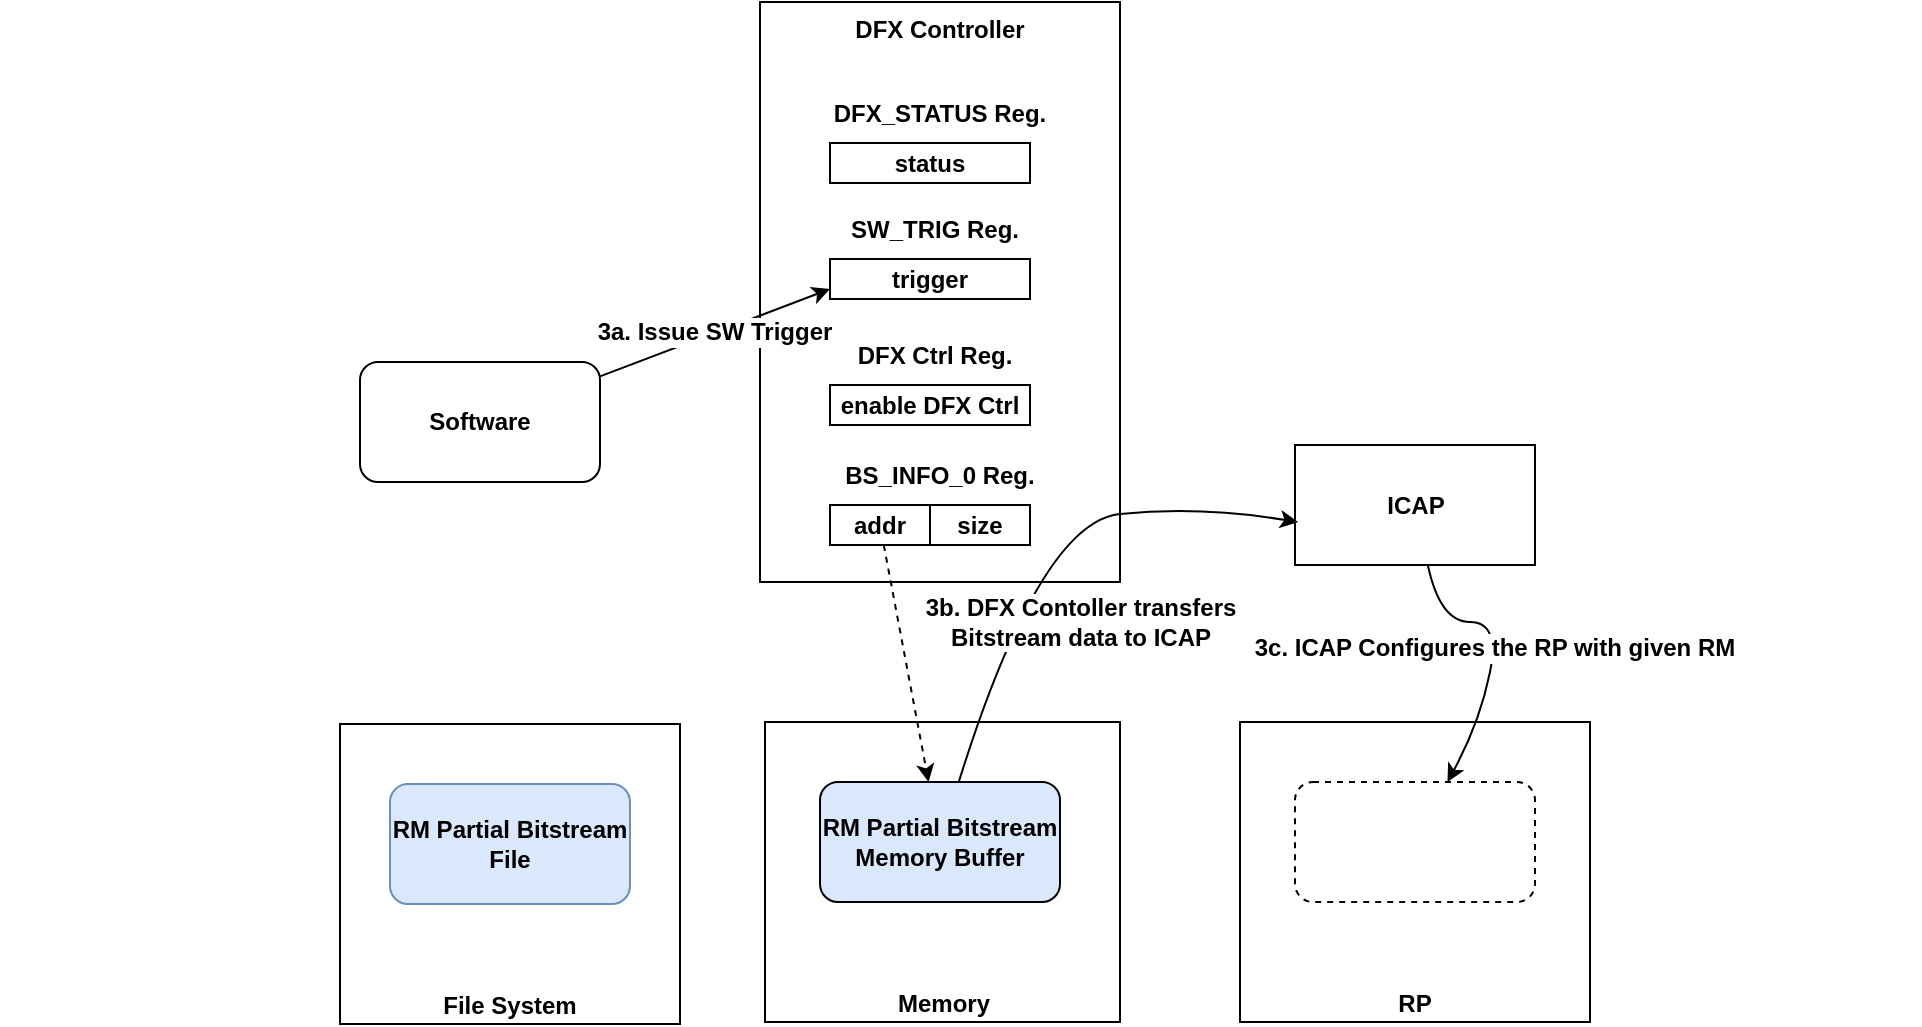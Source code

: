 <mxfile version="24.7.17">
  <diagram name="Page-1" id="V9tsRuEMkNXsPb4zUjGL">
    <mxGraphModel dx="2920" dy="1343" grid="1" gridSize="10" guides="1" tooltips="1" connect="1" arrows="1" fold="1" page="1" pageScale="1" pageWidth="850" pageHeight="1100" math="0" shadow="0">
      <root>
        <mxCell id="0" />
        <mxCell id="1" parent="0" />
        <mxCell id="jrM2JtgU3ecvFQUcMoXZ-1" value="DFX Controller" style="rounded=0;whiteSpace=wrap;html=1;verticalAlign=top;fontSize=12;fontStyle=1" parent="1" vertex="1">
          <mxGeometry x="360" y="120" width="180" height="290" as="geometry" />
        </mxCell>
        <mxCell id="jrM2JtgU3ecvFQUcMoXZ-2" value="Memory" style="rounded=0;whiteSpace=wrap;html=1;verticalAlign=bottom;fontSize=12;fontStyle=1" parent="1" vertex="1">
          <mxGeometry x="362.5" y="480" width="177.5" height="150" as="geometry" />
        </mxCell>
        <mxCell id="jrM2JtgU3ecvFQUcMoXZ-3" value="File System" style="rounded=0;whiteSpace=wrap;html=1;verticalAlign=bottom;fontSize=12;fontStyle=1" parent="1" vertex="1">
          <mxGeometry x="150" y="481" width="170" height="150" as="geometry" />
        </mxCell>
        <mxCell id="jrM2JtgU3ecvFQUcMoXZ-4" value="RP" style="rounded=0;whiteSpace=wrap;html=1;verticalAlign=bottom;fontSize=12;fontStyle=1" parent="1" vertex="1">
          <mxGeometry x="600" y="480" width="175" height="150" as="geometry" />
        </mxCell>
        <mxCell id="jrM2JtgU3ecvFQUcMoXZ-5" value="ICAP" style="rounded=0;whiteSpace=wrap;html=1;fontSize=12;fontStyle=1" parent="1" vertex="1">
          <mxGeometry x="627.5" y="341.5" width="120" height="60" as="geometry" />
        </mxCell>
        <mxCell id="jrM2JtgU3ecvFQUcMoXZ-6" value="Software" style="rounded=1;whiteSpace=wrap;html=1;fontSize=12;fontStyle=1" parent="1" vertex="1">
          <mxGeometry x="160" y="300" width="120" height="60" as="geometry" />
        </mxCell>
        <mxCell id="jrM2JtgU3ecvFQUcMoXZ-7" value="RM Partial Bitstream&lt;div style=&quot;font-size: 12px;&quot;&gt;File&lt;/div&gt;" style="rounded=1;whiteSpace=wrap;html=1;fillColor=#dae8fc;strokeColor=#6c8ebf;fontSize=12;fontStyle=1" parent="1" vertex="1">
          <mxGeometry x="175" y="511" width="120" height="60" as="geometry" />
        </mxCell>
        <mxCell id="jrM2JtgU3ecvFQUcMoXZ-8" value="RM Partial Bitstream Memory Buffer" style="rounded=1;whiteSpace=wrap;html=1;fillColor=#dae8fc;strokeColor=#000000;fontSize=12;fontStyle=1" parent="1" vertex="1">
          <mxGeometry x="390" y="510" width="120" height="60" as="geometry" />
        </mxCell>
        <mxCell id="jrM2JtgU3ecvFQUcMoXZ-9" value="addr" style="rounded=0;whiteSpace=wrap;html=1;fontSize=12;fontStyle=1" parent="1" vertex="1">
          <mxGeometry x="395" y="371.5" width="50" height="20" as="geometry" />
        </mxCell>
        <mxCell id="jrM2JtgU3ecvFQUcMoXZ-10" value="size" style="rounded=0;whiteSpace=wrap;html=1;fontSize=12;fontStyle=1" parent="1" vertex="1">
          <mxGeometry x="445" y="371.5" width="50" height="20" as="geometry" />
        </mxCell>
        <mxCell id="jrM2JtgU3ecvFQUcMoXZ-11" value="BS_INFO_0 Reg." style="text;html=1;align=center;verticalAlign=middle;whiteSpace=wrap;rounded=0;fontSize=12;fontStyle=1" parent="1" vertex="1">
          <mxGeometry x="395" y="341.5" width="110" height="30" as="geometry" />
        </mxCell>
        <mxCell id="jrM2JtgU3ecvFQUcMoXZ-12" value="enable DFX Ctrl" style="rounded=0;whiteSpace=wrap;html=1;fontSize=12;fontStyle=1" parent="1" vertex="1">
          <mxGeometry x="395" y="311.5" width="100" height="20" as="geometry" />
        </mxCell>
        <mxCell id="jrM2JtgU3ecvFQUcMoXZ-13" value="DFX Ctrl Reg." style="text;html=1;align=center;verticalAlign=middle;whiteSpace=wrap;rounded=0;fontSize=12;fontStyle=1" parent="1" vertex="1">
          <mxGeometry x="395" y="281.5" width="105" height="30" as="geometry" />
        </mxCell>
        <mxCell id="jrM2JtgU3ecvFQUcMoXZ-14" value="trigger" style="rounded=0;whiteSpace=wrap;html=1;fontSize=12;fontStyle=1" parent="1" vertex="1">
          <mxGeometry x="395" y="248.5" width="100" height="20" as="geometry" />
        </mxCell>
        <mxCell id="jrM2JtgU3ecvFQUcMoXZ-15" value="SW_TRIG Reg." style="text;html=1;align=center;verticalAlign=middle;whiteSpace=wrap;rounded=0;fontSize=12;fontStyle=1" parent="1" vertex="1">
          <mxGeometry x="395" y="218.5" width="105" height="30" as="geometry" />
        </mxCell>
        <mxCell id="jrM2JtgU3ecvFQUcMoXZ-16" value="status" style="rounded=0;whiteSpace=wrap;html=1;fontSize=12;fontStyle=1" parent="1" vertex="1">
          <mxGeometry x="395" y="190.5" width="100" height="20" as="geometry" />
        </mxCell>
        <mxCell id="jrM2JtgU3ecvFQUcMoXZ-17" value="DFX_STATUS Reg." style="text;html=1;align=center;verticalAlign=middle;whiteSpace=wrap;rounded=0;fontSize=12;fontStyle=1" parent="1" vertex="1">
          <mxGeometry x="395" y="160.5" width="110" height="30" as="geometry" />
        </mxCell>
        <mxCell id="jrM2JtgU3ecvFQUcMoXZ-19" value="" style="endArrow=classic;html=1;rounded=0;dashed=1;" parent="1" source="jrM2JtgU3ecvFQUcMoXZ-9" target="jrM2JtgU3ecvFQUcMoXZ-8" edge="1">
          <mxGeometry width="50" height="50" relative="1" as="geometry">
            <mxPoint x="510" y="830" as="sourcePoint" />
            <mxPoint x="560" y="780" as="targetPoint" />
          </mxGeometry>
        </mxCell>
        <mxCell id="jrM2JtgU3ecvFQUcMoXZ-20" value="3a. Issue SW Trigger" style="endArrow=classic;html=1;rounded=0;entryX=0;entryY=0.75;entryDx=0;entryDy=0;fontSize=12;fontStyle=1" parent="1" source="jrM2JtgU3ecvFQUcMoXZ-6" target="jrM2JtgU3ecvFQUcMoXZ-14" edge="1">
          <mxGeometry width="50" height="50" relative="1" as="geometry">
            <mxPoint x="250" y="180" as="sourcePoint" />
            <mxPoint x="400" y="320" as="targetPoint" />
          </mxGeometry>
        </mxCell>
        <mxCell id="jrM2JtgU3ecvFQUcMoXZ-22" value="" style="rounded=1;whiteSpace=wrap;html=1;fillColor=none;strokeColor=#000000;fontSize=12;fontStyle=1;dashed=1;" parent="1" vertex="1">
          <mxGeometry x="627.5" y="510" width="120" height="60" as="geometry" />
        </mxCell>
        <mxCell id="jrM2JtgU3ecvFQUcMoXZ-24" value="3b. DFX Contoller transfers&lt;div style=&quot;font-size: 12px;&quot;&gt;Bitstream data to ICAP&lt;/div&gt;" style="curved=1;endArrow=classic;html=1;rounded=0;entryX=0.013;entryY=0.642;entryDx=0;entryDy=0;entryPerimeter=0;fontSize=12;fontStyle=1" parent="1" source="jrM2JtgU3ecvFQUcMoXZ-8" target="jrM2JtgU3ecvFQUcMoXZ-5" edge="1">
          <mxGeometry x="-0.291" y="-34" width="50" height="50" relative="1" as="geometry">
            <mxPoint x="580" y="460" as="sourcePoint" />
            <mxPoint x="630" y="410" as="targetPoint" />
            <Array as="points">
              <mxPoint x="500" y="380" />
              <mxPoint x="580" y="372" />
            </Array>
            <mxPoint as="offset" />
          </mxGeometry>
        </mxCell>
        <mxCell id="jrM2JtgU3ecvFQUcMoXZ-25" value="3c. ICAP Configures the RP with given RM" style="curved=1;endArrow=classic;html=1;rounded=0;fontSize=12;fontStyle=1" parent="1" source="jrM2JtgU3ecvFQUcMoXZ-5" target="jrM2JtgU3ecvFQUcMoXZ-22" edge="1">
          <mxGeometry width="50" height="50" relative="1" as="geometry">
            <mxPoint x="680" y="470" as="sourcePoint" />
            <mxPoint x="730" y="420" as="targetPoint" />
            <Array as="points">
              <mxPoint x="700" y="430" />
              <mxPoint x="730" y="430" />
              <mxPoint x="720" y="480" />
            </Array>
          </mxGeometry>
        </mxCell>
        <mxCell id="lAYLURPAjDxg5OcAIFuZ-1" value="" style="rounded=0;whiteSpace=wrap;html=1;fillColor=none;strokeColor=none;" parent="1" vertex="1">
          <mxGeometry x="-20" y="480" width="960" height="60" as="geometry" />
        </mxCell>
      </root>
    </mxGraphModel>
  </diagram>
</mxfile>
